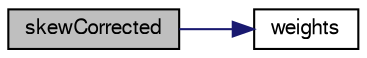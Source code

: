 digraph "skewCorrected"
{
  bgcolor="transparent";
  edge [fontname="FreeSans",fontsize="10",labelfontname="FreeSans",labelfontsize="10"];
  node [fontname="FreeSans",fontsize="10",shape=record];
  rankdir="LR";
  Node2 [label="skewCorrected",height=0.2,width=0.4,color="black", fillcolor="grey75", style="filled", fontcolor="black"];
  Node2 -> Node3 [color="midnightblue",fontsize="10",style="solid",fontname="FreeSans"];
  Node3 [label="weights",height=0.2,width=0.4,color="black",URL="$a23254.html#a3850190d622c7d30ee9b7357d248d2b4",tooltip="Return the interpolation weighting factors. "];
}
